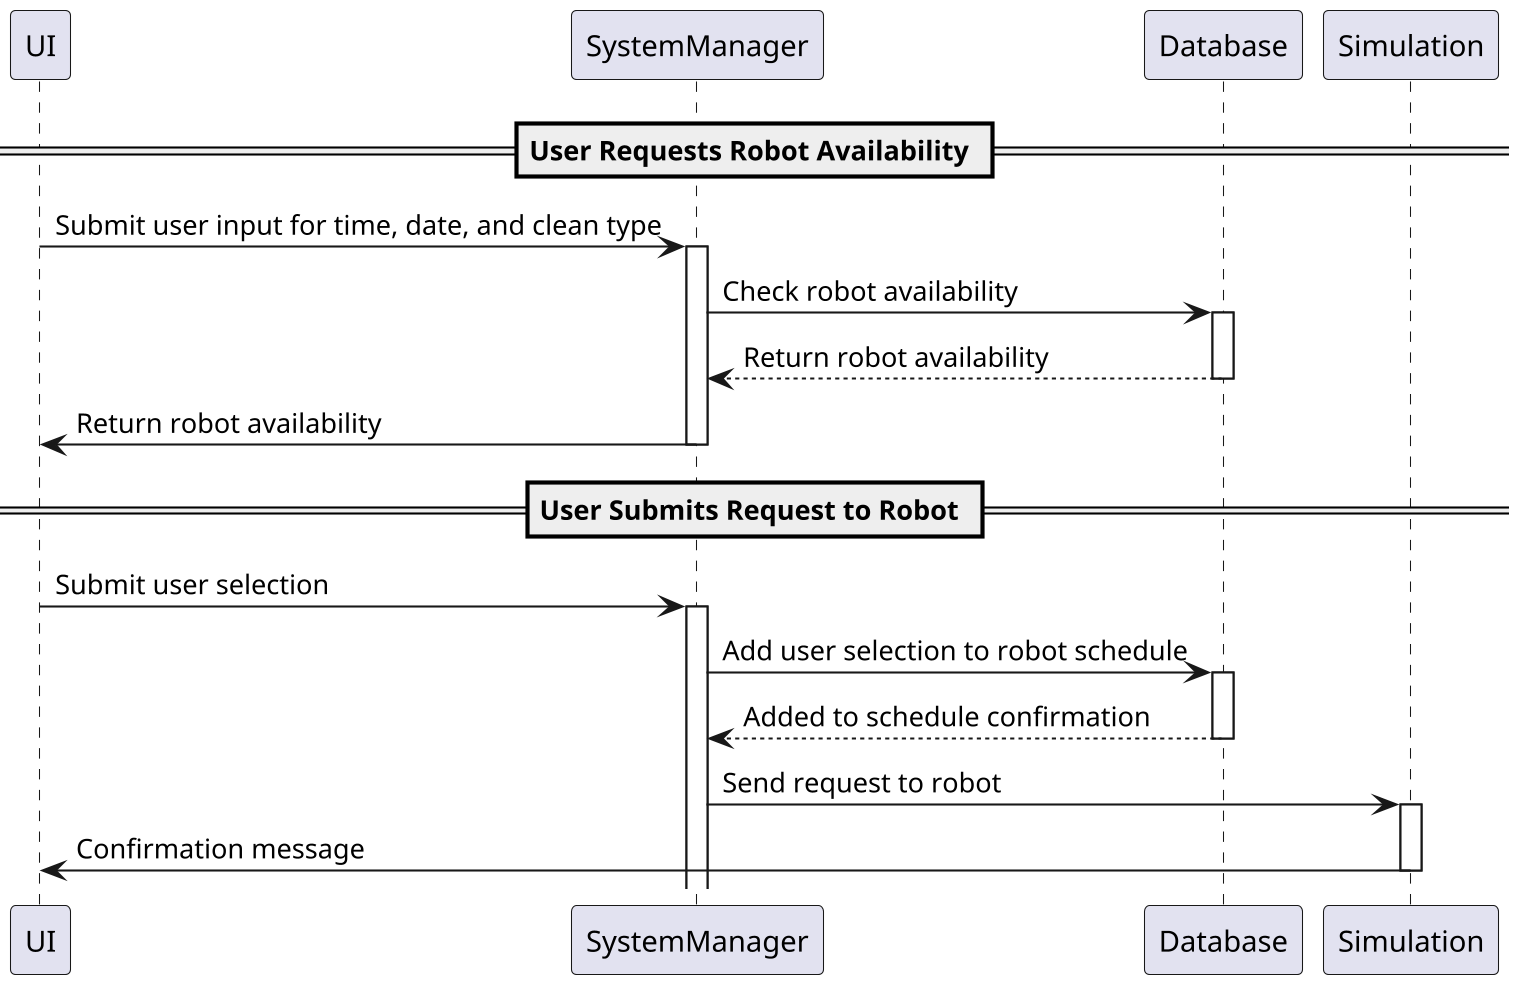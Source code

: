 @startuml SchedulingAndHandlingTasks
skinparam dpi 200
skinparam DefaultFontName Inconsolata

' Declare participants 
participant UI
participant SystemManager
participant Database
participant Simulation

== User Requests Robot Availability ==

' User requests preferences and receives availability that most closely matches their input
UI -> SystemManager : Submit user input for time, date, and clean type
activate SystemManager
SystemManager -> Database : Check robot availability
activate Database
return Return robot availability 
deactivate Database
SystemManager -> UI : Return robot availability
deactivate SystemManager


== User Submits Request to Robot ==

' User selects from returned availability and request is submitted
UI -> SystemManager : Submit user selection
activate SystemManager
SystemManager -> Database : Add user selection to robot schedule
activate Database
return Added to schedule confirmation
deactivate Database
SystemManager -> Simulation : Send request to robot
activate Simulation
Simulation -> UI : Confirmation message
deactivate Simulation
deactivate UI

@enduml
